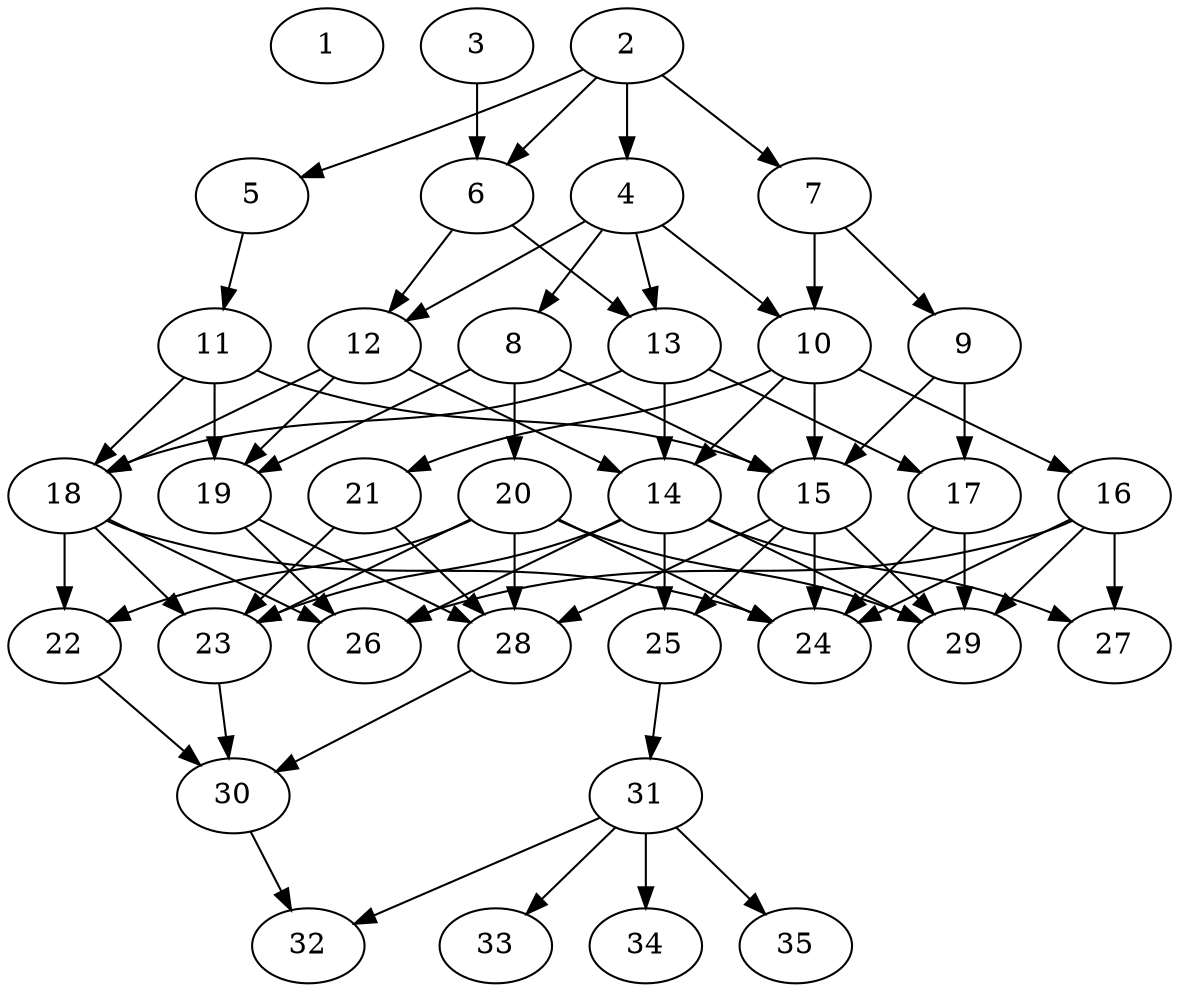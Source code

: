 // DAG (tier=2-normal, mode=data, n=35, ccr=0.429, fat=0.526, density=0.546, regular=0.450, jump=0.195, mindata=2097152, maxdata=16777216)
// DAG automatically generated by daggen at Sun Aug 24 16:33:34 2025
// /home/ermia/Project/Environments/daggen/bin/daggen --dot --ccr 0.429 --fat 0.526 --regular 0.450 --density 0.546 --jump 0.195 --mindata 2097152 --maxdata 16777216 -n 35 
digraph G {
  1 [size="141755982388126336", alpha="0.05", expect_size="70877991194063168"]
  2 [size="705843840031916032000", alpha="0.15", expect_size="352921920015958016000"]
  2 -> 4 [size ="634204140339200"]
  2 -> 5 [size ="634204140339200"]
  2 -> 6 [size ="634204140339200"]
  2 -> 7 [size ="634204140339200"]
  3 [size="3044789262555858", alpha="0.02", expect_size="1522394631277929"]
  3 -> 6 [size ="59577781452800"]
  4 [size="43405194580073644032", alpha="0.05", expect_size="21702597290036822016"]
  4 -> 8 [size ="98806259515392"]
  4 -> 10 [size ="98806259515392"]
  4 -> 12 [size ="98806259515392"]
  4 -> 13 [size ="98806259515392"]
  5 [size="28743971943123136", alpha="0.04", expect_size="14371985971561568"]
  5 -> 11 [size ="48197661622272"]
  6 [size="113915974760735440896", alpha="0.15", expect_size="56957987380367720448"]
  6 -> 12 [size ="187995047067648"]
  6 -> 13 [size ="187995047067648"]
  7 [size="1246123641844318464", alpha="0.18", expect_size="623061820922159232"]
  7 -> 9 [size ="2208850753093632"]
  7 -> 10 [size ="2208850753093632"]
  8 [size="2605074734865417216", alpha="0.19", expect_size="1302537367432708608"]
  8 -> 15 [size ="2013543155105792"]
  8 -> 19 [size ="2013543155105792"]
  8 -> 20 [size ="2013543155105792"]
  9 [size="13191752404895944", alpha="0.15", expect_size="6595876202447972"]
  9 -> 15 [size ="297576943321088"]
  9 -> 17 [size ="297576943321088"]
  10 [size="244919576972754944000", alpha="0.07", expect_size="122459788486377472000"]
  10 -> 14 [size ="313164352716800"]
  10 -> 15 [size ="313164352716800"]
  10 -> 16 [size ="313164352716800"]
  10 -> 21 [size ="313164352716800"]
  11 [size="12295936312644468736", alpha="0.02", expect_size="6147968156322234368"]
  11 -> 15 [size ="42618457161728"]
  11 -> 18 [size ="42618457161728"]
  11 -> 19 [size ="42618457161728"]
  12 [size="750847519899017805824", alpha="0.10", expect_size="375423759949508902912"]
  12 -> 14 [size ="660882858180608"]
  12 -> 18 [size ="660882858180608"]
  12 -> 19 [size ="660882858180608"]
  13 [size="1933972944021736128512", alpha="0.18", expect_size="966986472010868064256"]
  13 -> 14 [size ="1241815042752512"]
  13 -> 17 [size ="1241815042752512"]
  13 -> 18 [size ="1241815042752512"]
  14 [size="15229506625118888", alpha="0.06", expect_size="7614753312559444"]
  14 -> 23 [size ="386863147778048"]
  14 -> 25 [size ="386863147778048"]
  14 -> 26 [size ="386863147778048"]
  14 -> 27 [size ="386863147778048"]
  14 -> 29 [size ="386863147778048"]
  15 [size="1444797861316263936000", alpha="0.11", expect_size="722398930658131968000"]
  15 -> 24 [size ="1022416964812800"]
  15 -> 25 [size ="1022416964812800"]
  15 -> 28 [size ="1022416964812800"]
  15 -> 29 [size ="1022416964812800"]
  16 [size="481012721447266560", alpha="0.11", expect_size="240506360723633280"]
  16 -> 24 [size ="301285655969792"]
  16 -> 26 [size ="301285655969792"]
  16 -> 27 [size ="301285655969792"]
  16 -> 29 [size ="301285655969792"]
  17 [size="70120460367840673792", alpha="0.08", expect_size="35060230183920336896"]
  17 -> 24 [size ="136035782623232"]
  17 -> 29 [size ="136035782623232"]
  18 [size="2190435277004800", alpha="0.01", expect_size="1095217638502400"]
  18 -> 22 [size ="42090679500800"]
  18 -> 23 [size ="42090679500800"]
  18 -> 24 [size ="42090679500800"]
  18 -> 26 [size ="42090679500800"]
  19 [size="40403887521502593024", alpha="0.11", expect_size="20201943760751296512"]
  19 -> 26 [size ="94197365342208"]
  19 -> 28 [size ="94197365342208"]
  20 [size="2462493459920673792", alpha="0.10", expect_size="1231246729960336896"]
  20 -> 22 [size ="1486093077708800"]
  20 -> 23 [size ="1486093077708800"]
  20 -> 24 [size ="1486093077708800"]
  20 -> 28 [size ="1486093077708800"]
  20 -> 29 [size ="1486093077708800"]
  21 [size="3810357115784683061248", alpha="0.05", expect_size="1905178557892341530624"]
  21 -> 23 [size ="1951643281129472"]
  21 -> 28 [size ="1951643281129472"]
  22 [size="327007578955918082048", alpha="0.19", expect_size="163503789477959041024"]
  22 -> 30 [size ="379718595510272"]
  23 [size="107213875465220128", alpha="0.04", expect_size="53606937732610064"]
  23 -> 30 [size ="2042760475443200"]
  24 [size="3527134014840885", alpha="0.08", expect_size="1763567007420442"]
  25 [size="2883661443629056000000", alpha="0.17", expect_size="1441830721814528000000"]
  25 -> 31 [size ="1620762951680000"]
  26 [size="2997145552015065088000", alpha="0.19", expect_size="1498572776007532544000"]
  27 [size="2476313156137330409472", alpha="0.11", expect_size="1238156578068665204736"]
  28 [size="27231989372905932", alpha="0.08", expect_size="13615994686452966"]
  28 -> 30 [size ="686592540803072"]
  29 [size="12687218052375288", alpha="0.13", expect_size="6343609026187644"]
  30 [size="663609778907348205568", alpha="0.08", expect_size="331804889453674102784"]
  30 -> 32 [size ="608646559956992"]
  31 [size="15674852926256316416", alpha="0.06", expect_size="7837426463128158208"]
  31 -> 32 [size ="50106296434688"]
  31 -> 33 [size ="50106296434688"]
  31 -> 34 [size ="50106296434688"]
  31 -> 35 [size ="50106296434688"]
  32 [size="5621437288979873", alpha="0.00", expect_size="2810718644489936"]
  33 [size="1084243609037102336", alpha="0.06", expect_size="542121804518551168"]
  34 [size="8047286314174794", alpha="0.19", expect_size="4023643157087397"]
  35 [size="62566485829146352", alpha="0.04", expect_size="31283242914573176"]
}